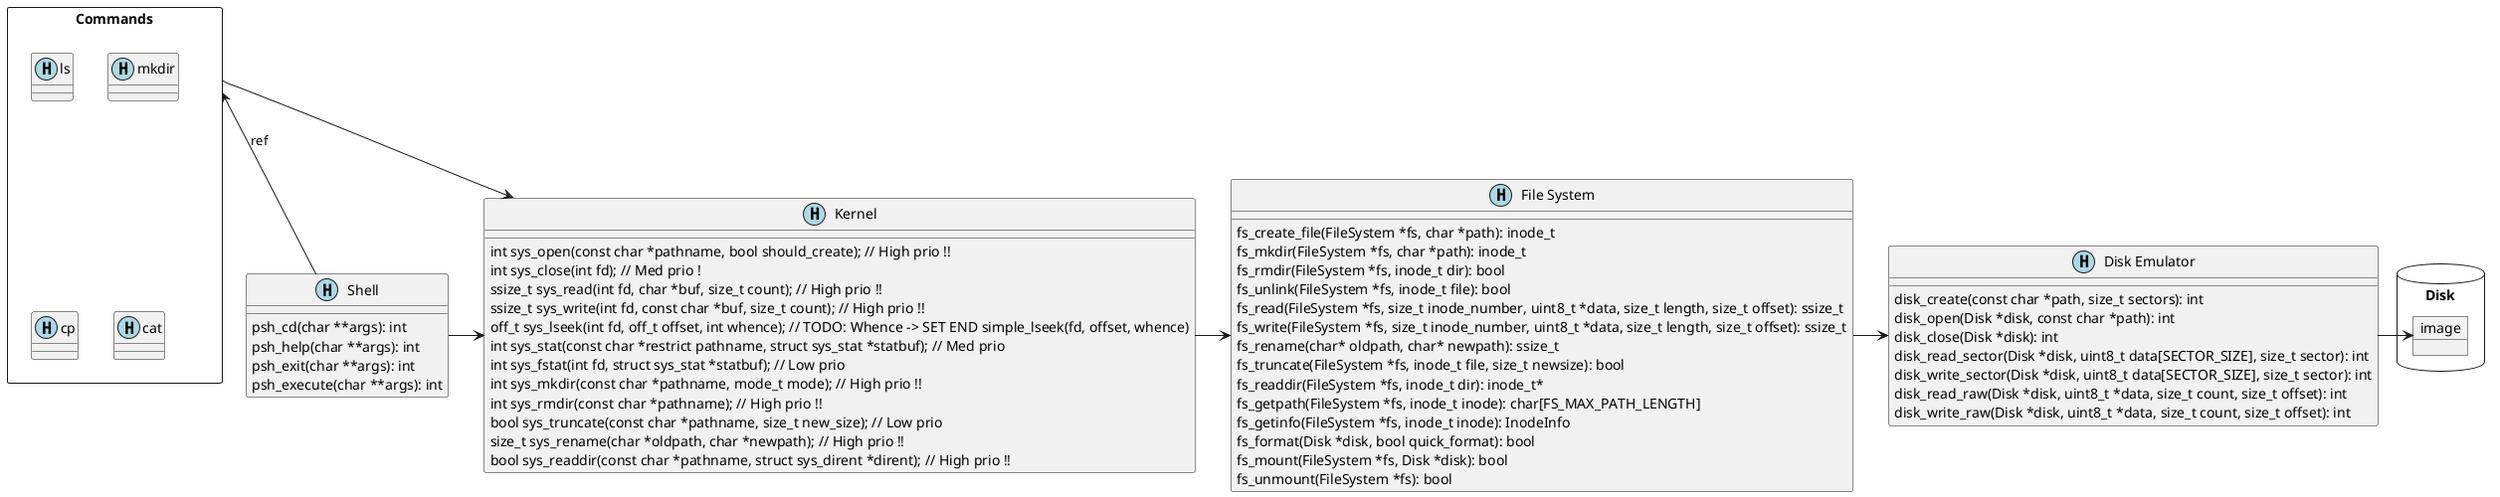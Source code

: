 @startuml

class "Shell" as S << (H, lightblue) >> {
 psh_cd(char **args): int
 psh_help(char **args): int
 psh_exit(char **args): int
 psh_execute(char **args): int
}

package "Commands" <<rectangle>> {
  class "ls" as ls << (H, lightblue) >>
  class "mkdir" as mkdir << (H, lightblue) >>
  class "cp" as cp << (H, lightblue) >>
  class "cat" as cat << (H, lightblue) >>
}

class "Kernel" as K << (H, lightblue) >> {
int sys_open(const char *pathname, bool should_create); // High prio !!
int sys_close(int fd); // Med prio !
ssize_t sys_read(int fd, char *buf, size_t count); // High prio !!
ssize_t sys_write(int fd, const char *buf, size_t count); // High prio !!
off_t sys_lseek(int fd, off_t offset, int whence); // TODO: Whence -> SET END simple_lseek(fd, offset, whence)
int sys_stat(const char *restrict pathname, struct sys_stat *statbuf); // Med prio
int sys_fstat(int fd, struct sys_stat *statbuf); // Low prio
int sys_mkdir(const char *pathname, mode_t mode); // High prio !!
int sys_rmdir(const char *pathname); // High prio !!
bool sys_truncate(const char *pathname, size_t new_size); // Low prio
size_t sys_rename(char *oldpath, char *newpath); // High prio !!
bool sys_readdir(const char *pathname, struct sys_dirent *dirent); // High prio !!
}

class "File System" as FS << (H, lightblue) >> {
 fs_create_file(FileSystem *fs, char *path): inode_t
 fs_mkdir(FileSystem *fs, char *path): inode_t
 fs_rmdir(FileSystem *fs, inode_t dir): bool
 fs_unlink(FileSystem *fs, inode_t file): bool
 fs_read(FileSystem *fs, size_t inode_number, uint8_t *data, size_t length, size_t offset): ssize_t 
 fs_write(FileSystem *fs, size_t inode_number, uint8_t *data, size_t length, size_t offset): ssize_t
 fs_rename(char* oldpath, char* newpath): ssize_t
 fs_truncate(FileSystem *fs, inode_t file, size_t newsize): bool
 fs_readdir(FileSystem *fs, inode_t dir): inode_t*
 fs_getpath(FileSystem *fs, inode_t inode): char[FS_MAX_PATH_LENGTH]
 fs_getinfo(FileSystem *fs, inode_t inode): InodeInfo
 fs_format(Disk *disk, bool quick_format): bool
 fs_mount(FileSystem *fs, Disk *disk): bool
 fs_unmount(FileSystem *fs): bool
}

class "Disk Emulator" as DE << (H, lightblue) >> { 
 disk_create(const char *path, size_t sectors): int
 disk_open(Disk *disk, const char *path): int
 disk_close(Disk *disk): int
 disk_read_sector(Disk *disk, uint8_t data[SECTOR_SIZE], size_t sector): int
 disk_write_sector(Disk *disk, uint8_t data[SECTOR_SIZE], size_t sector): int
 disk_read_raw(Disk *disk, uint8_t *data, size_t count, size_t offset): int
 disk_write_raw(Disk *disk, uint8_t *data, size_t count, size_t offset): int
}

package Disk <<Database>> {
 object image
}

S -up-> Commands : ref

S -> K
Commands -> K

K -> FS

FS -> DE 

DE -> image

@enduml